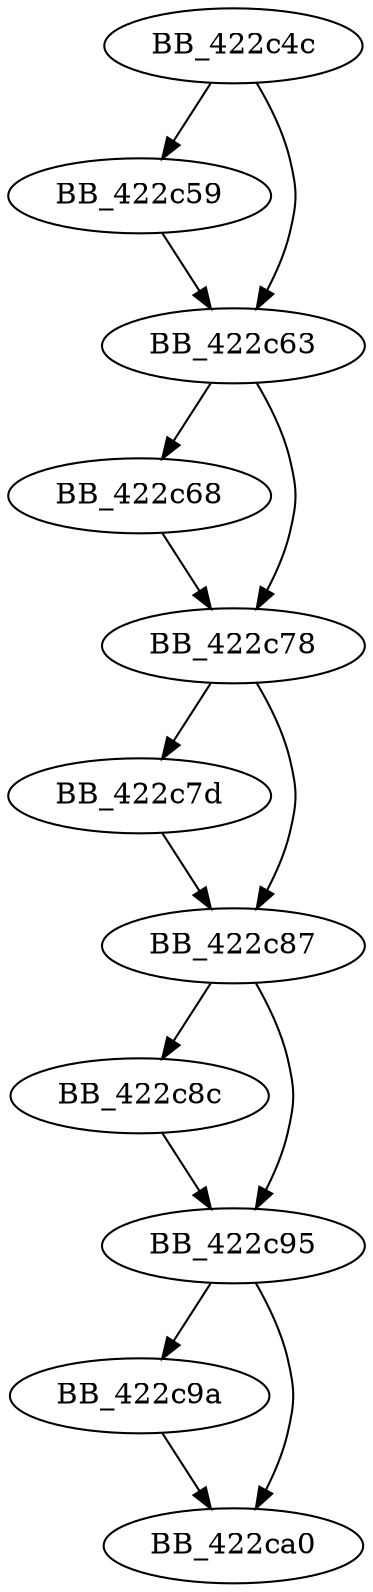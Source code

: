 DiGraph __set_statfp{
BB_422c4c->BB_422c59
BB_422c4c->BB_422c63
BB_422c59->BB_422c63
BB_422c63->BB_422c68
BB_422c63->BB_422c78
BB_422c68->BB_422c78
BB_422c78->BB_422c7d
BB_422c78->BB_422c87
BB_422c7d->BB_422c87
BB_422c87->BB_422c8c
BB_422c87->BB_422c95
BB_422c8c->BB_422c95
BB_422c95->BB_422c9a
BB_422c95->BB_422ca0
BB_422c9a->BB_422ca0
}
